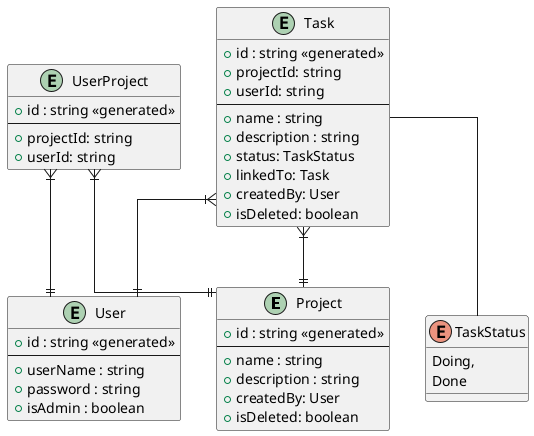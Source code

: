 @startuml Todo-List

' avoid problems with angled crows feet
skinparam linetype ortho

entity Project {
+ id : string <<generated>>
--
+ name : string
+ description : string
+ createdBy: User
+ isDeleted: boolean
}

entity User { 
+ id : string <<generated>>
--
+ userName : string
+ password : string
+ isAdmin : boolean
}

entity Task {
+ id : string <<generated>>
+ projectId: string
+ userId: string
--
+ name : string
+ description : string
+ status: TaskStatus
+ linkedTo: Task
+ createdBy: User
+ isDeleted: boolean
}

Task--TaskStatus

enum TaskStatus {
    Doing,
    Done
}

entity UserProject {
+ id : string <<generated>>
--
+ projectId: string
+ userId: string
}

UserProject }|--|| User
UserProject }|--|| Project

Task }|--|| Project
Task }|--|| User

@enduml